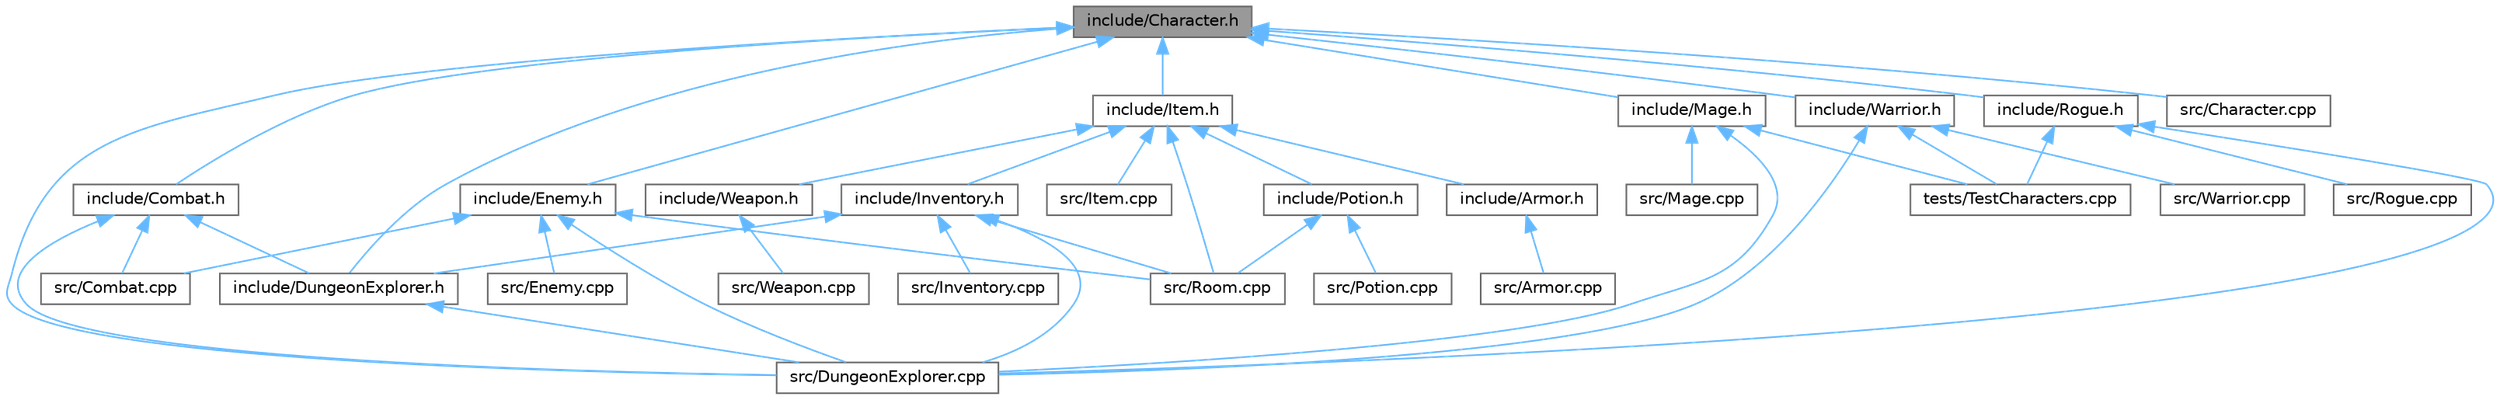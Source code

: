 digraph "include/Character.h"
{
 // LATEX_PDF_SIZE
  bgcolor="transparent";
  edge [fontname=Helvetica,fontsize=10,labelfontname=Helvetica,labelfontsize=10];
  node [fontname=Helvetica,fontsize=10,shape=box,height=0.2,width=0.4];
  Node1 [id="Node000001",label="include/Character.h",height=0.2,width=0.4,color="gray40", fillcolor="grey60", style="filled", fontcolor="black",tooltip=" "];
  Node1 -> Node2 [id="edge1_Node000001_Node000002",dir="back",color="steelblue1",style="solid",tooltip=" "];
  Node2 [id="Node000002",label="include/Combat.h",height=0.2,width=0.4,color="grey40", fillcolor="white", style="filled",URL="$Combat_8h.html",tooltip=" "];
  Node2 -> Node3 [id="edge2_Node000002_Node000003",dir="back",color="steelblue1",style="solid",tooltip=" "];
  Node3 [id="Node000003",label="include/DungeonExplorer.h",height=0.2,width=0.4,color="grey40", fillcolor="white", style="filled",URL="$DungeonExplorer_8h.html",tooltip=" "];
  Node3 -> Node4 [id="edge3_Node000003_Node000004",dir="back",color="steelblue1",style="solid",tooltip=" "];
  Node4 [id="Node000004",label="src/DungeonExplorer.cpp",height=0.2,width=0.4,color="grey40", fillcolor="white", style="filled",URL="$DungeonExplorer_8cpp.html",tooltip=" "];
  Node2 -> Node5 [id="edge4_Node000002_Node000005",dir="back",color="steelblue1",style="solid",tooltip=" "];
  Node5 [id="Node000005",label="src/Combat.cpp",height=0.2,width=0.4,color="grey40", fillcolor="white", style="filled",URL="$Combat_8cpp.html",tooltip=" "];
  Node2 -> Node4 [id="edge5_Node000002_Node000004",dir="back",color="steelblue1",style="solid",tooltip=" "];
  Node1 -> Node3 [id="edge6_Node000001_Node000003",dir="back",color="steelblue1",style="solid",tooltip=" "];
  Node1 -> Node6 [id="edge7_Node000001_Node000006",dir="back",color="steelblue1",style="solid",tooltip=" "];
  Node6 [id="Node000006",label="include/Enemy.h",height=0.2,width=0.4,color="grey40", fillcolor="white", style="filled",URL="$Enemy_8h.html",tooltip=" "];
  Node6 -> Node5 [id="edge8_Node000006_Node000005",dir="back",color="steelblue1",style="solid",tooltip=" "];
  Node6 -> Node4 [id="edge9_Node000006_Node000004",dir="back",color="steelblue1",style="solid",tooltip=" "];
  Node6 -> Node7 [id="edge10_Node000006_Node000007",dir="back",color="steelblue1",style="solid",tooltip=" "];
  Node7 [id="Node000007",label="src/Enemy.cpp",height=0.2,width=0.4,color="grey40", fillcolor="white", style="filled",URL="$Enemy_8cpp.html",tooltip=" "];
  Node6 -> Node8 [id="edge11_Node000006_Node000008",dir="back",color="steelblue1",style="solid",tooltip=" "];
  Node8 [id="Node000008",label="src/Room.cpp",height=0.2,width=0.4,color="grey40", fillcolor="white", style="filled",URL="$Room_8cpp.html",tooltip=" "];
  Node1 -> Node9 [id="edge12_Node000001_Node000009",dir="back",color="steelblue1",style="solid",tooltip=" "];
  Node9 [id="Node000009",label="include/Item.h",height=0.2,width=0.4,color="grey40", fillcolor="white", style="filled",URL="$Item_8h.html",tooltip=" "];
  Node9 -> Node10 [id="edge13_Node000009_Node000010",dir="back",color="steelblue1",style="solid",tooltip=" "];
  Node10 [id="Node000010",label="include/Armor.h",height=0.2,width=0.4,color="grey40", fillcolor="white", style="filled",URL="$Armor_8h.html",tooltip=" "];
  Node10 -> Node11 [id="edge14_Node000010_Node000011",dir="back",color="steelblue1",style="solid",tooltip=" "];
  Node11 [id="Node000011",label="src/Armor.cpp",height=0.2,width=0.4,color="grey40", fillcolor="white", style="filled",URL="$Armor_8cpp.html",tooltip=" "];
  Node9 -> Node12 [id="edge15_Node000009_Node000012",dir="back",color="steelblue1",style="solid",tooltip=" "];
  Node12 [id="Node000012",label="include/Inventory.h",height=0.2,width=0.4,color="grey40", fillcolor="white", style="filled",URL="$Inventory_8h.html",tooltip=" "];
  Node12 -> Node3 [id="edge16_Node000012_Node000003",dir="back",color="steelblue1",style="solid",tooltip=" "];
  Node12 -> Node4 [id="edge17_Node000012_Node000004",dir="back",color="steelblue1",style="solid",tooltip=" "];
  Node12 -> Node13 [id="edge18_Node000012_Node000013",dir="back",color="steelblue1",style="solid",tooltip=" "];
  Node13 [id="Node000013",label="src/Inventory.cpp",height=0.2,width=0.4,color="grey40", fillcolor="white", style="filled",URL="$Inventory_8cpp.html",tooltip=" "];
  Node12 -> Node8 [id="edge19_Node000012_Node000008",dir="back",color="steelblue1",style="solid",tooltip=" "];
  Node9 -> Node14 [id="edge20_Node000009_Node000014",dir="back",color="steelblue1",style="solid",tooltip=" "];
  Node14 [id="Node000014",label="include/Potion.h",height=0.2,width=0.4,color="grey40", fillcolor="white", style="filled",URL="$Potion_8h.html",tooltip=" "];
  Node14 -> Node15 [id="edge21_Node000014_Node000015",dir="back",color="steelblue1",style="solid",tooltip=" "];
  Node15 [id="Node000015",label="src/Potion.cpp",height=0.2,width=0.4,color="grey40", fillcolor="white", style="filled",URL="$Potion_8cpp.html",tooltip=" "];
  Node14 -> Node8 [id="edge22_Node000014_Node000008",dir="back",color="steelblue1",style="solid",tooltip=" "];
  Node9 -> Node16 [id="edge23_Node000009_Node000016",dir="back",color="steelblue1",style="solid",tooltip=" "];
  Node16 [id="Node000016",label="include/Weapon.h",height=0.2,width=0.4,color="grey40", fillcolor="white", style="filled",URL="$Weapon_8h.html",tooltip=" "];
  Node16 -> Node17 [id="edge24_Node000016_Node000017",dir="back",color="steelblue1",style="solid",tooltip=" "];
  Node17 [id="Node000017",label="src/Weapon.cpp",height=0.2,width=0.4,color="grey40", fillcolor="white", style="filled",URL="$Weapon_8cpp.html",tooltip=" "];
  Node9 -> Node18 [id="edge25_Node000009_Node000018",dir="back",color="steelblue1",style="solid",tooltip=" "];
  Node18 [id="Node000018",label="src/Item.cpp",height=0.2,width=0.4,color="grey40", fillcolor="white", style="filled",URL="$Item_8cpp.html",tooltip=" "];
  Node9 -> Node8 [id="edge26_Node000009_Node000008",dir="back",color="steelblue1",style="solid",tooltip=" "];
  Node1 -> Node19 [id="edge27_Node000001_Node000019",dir="back",color="steelblue1",style="solid",tooltip=" "];
  Node19 [id="Node000019",label="include/Mage.h",height=0.2,width=0.4,color="grey40", fillcolor="white", style="filled",URL="$Mage_8h.html",tooltip=" "];
  Node19 -> Node4 [id="edge28_Node000019_Node000004",dir="back",color="steelblue1",style="solid",tooltip=" "];
  Node19 -> Node20 [id="edge29_Node000019_Node000020",dir="back",color="steelblue1",style="solid",tooltip=" "];
  Node20 [id="Node000020",label="src/Mage.cpp",height=0.2,width=0.4,color="grey40", fillcolor="white", style="filled",URL="$Mage_8cpp.html",tooltip=" "];
  Node19 -> Node21 [id="edge30_Node000019_Node000021",dir="back",color="steelblue1",style="solid",tooltip=" "];
  Node21 [id="Node000021",label="tests/TestCharacters.cpp",height=0.2,width=0.4,color="grey40", fillcolor="white", style="filled",URL="$TestCharacters_8cpp.html",tooltip=" "];
  Node1 -> Node22 [id="edge31_Node000001_Node000022",dir="back",color="steelblue1",style="solid",tooltip=" "];
  Node22 [id="Node000022",label="include/Rogue.h",height=0.2,width=0.4,color="grey40", fillcolor="white", style="filled",URL="$Rogue_8h.html",tooltip=" "];
  Node22 -> Node4 [id="edge32_Node000022_Node000004",dir="back",color="steelblue1",style="solid",tooltip=" "];
  Node22 -> Node23 [id="edge33_Node000022_Node000023",dir="back",color="steelblue1",style="solid",tooltip=" "];
  Node23 [id="Node000023",label="src/Rogue.cpp",height=0.2,width=0.4,color="grey40", fillcolor="white", style="filled",URL="$Rogue_8cpp.html",tooltip=" "];
  Node22 -> Node21 [id="edge34_Node000022_Node000021",dir="back",color="steelblue1",style="solid",tooltip=" "];
  Node1 -> Node24 [id="edge35_Node000001_Node000024",dir="back",color="steelblue1",style="solid",tooltip=" "];
  Node24 [id="Node000024",label="include/Warrior.h",height=0.2,width=0.4,color="grey40", fillcolor="white", style="filled",URL="$Warrior_8h.html",tooltip=" "];
  Node24 -> Node4 [id="edge36_Node000024_Node000004",dir="back",color="steelblue1",style="solid",tooltip=" "];
  Node24 -> Node25 [id="edge37_Node000024_Node000025",dir="back",color="steelblue1",style="solid",tooltip=" "];
  Node25 [id="Node000025",label="src/Warrior.cpp",height=0.2,width=0.4,color="grey40", fillcolor="white", style="filled",URL="$Warrior_8cpp.html",tooltip=" "];
  Node24 -> Node21 [id="edge38_Node000024_Node000021",dir="back",color="steelblue1",style="solid",tooltip=" "];
  Node1 -> Node26 [id="edge39_Node000001_Node000026",dir="back",color="steelblue1",style="solid",tooltip=" "];
  Node26 [id="Node000026",label="src/Character.cpp",height=0.2,width=0.4,color="grey40", fillcolor="white", style="filled",URL="$Character_8cpp.html",tooltip=" "];
  Node1 -> Node4 [id="edge40_Node000001_Node000004",dir="back",color="steelblue1",style="solid",tooltip=" "];
}
